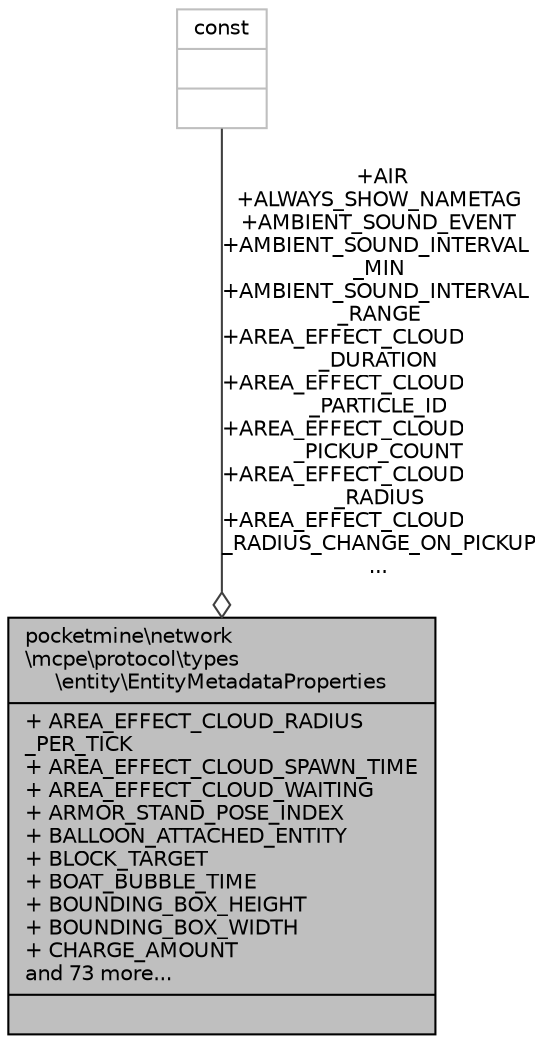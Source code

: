 digraph "pocketmine\network\mcpe\protocol\types\entity\EntityMetadataProperties"
{
 // INTERACTIVE_SVG=YES
 // LATEX_PDF_SIZE
  edge [fontname="Helvetica",fontsize="10",labelfontname="Helvetica",labelfontsize="10"];
  node [fontname="Helvetica",fontsize="10",shape=record];
  Node1 [label="{pocketmine\\network\l\\mcpe\\protocol\\types\l\\entity\\EntityMetadataProperties\n|+ AREA_EFFECT_CLOUD_RADIUS\l_PER_TICK\l+ AREA_EFFECT_CLOUD_SPAWN_TIME\l+ AREA_EFFECT_CLOUD_WAITING\l+ ARMOR_STAND_POSE_INDEX\l+ BALLOON_ATTACHED_ENTITY\l+ BLOCK_TARGET\l+ BOAT_BUBBLE_TIME\l+ BOUNDING_BOX_HEIGHT\l+ BOUNDING_BOX_WIDTH\l+ CHARGE_AMOUNT\land 73 more...\l|}",height=0.2,width=0.4,color="black", fillcolor="grey75", style="filled", fontcolor="black",tooltip=" "];
  Node2 -> Node1 [color="grey25",fontsize="10",style="solid",label=" +AIR\n+ALWAYS_SHOW_NAMETAG\n+AMBIENT_SOUND_EVENT\n+AMBIENT_SOUND_INTERVAL\l_MIN\n+AMBIENT_SOUND_INTERVAL\l_RANGE\n+AREA_EFFECT_CLOUD\l_DURATION\n+AREA_EFFECT_CLOUD\l_PARTICLE_ID\n+AREA_EFFECT_CLOUD\l_PICKUP_COUNT\n+AREA_EFFECT_CLOUD\l_RADIUS\n+AREA_EFFECT_CLOUD\l_RADIUS_CHANGE_ON_PICKUP\n..." ,arrowhead="odiamond",fontname="Helvetica"];
  Node2 [label="{const\n||}",height=0.2,width=0.4,color="grey75", fillcolor="white", style="filled",tooltip=" "];
}
